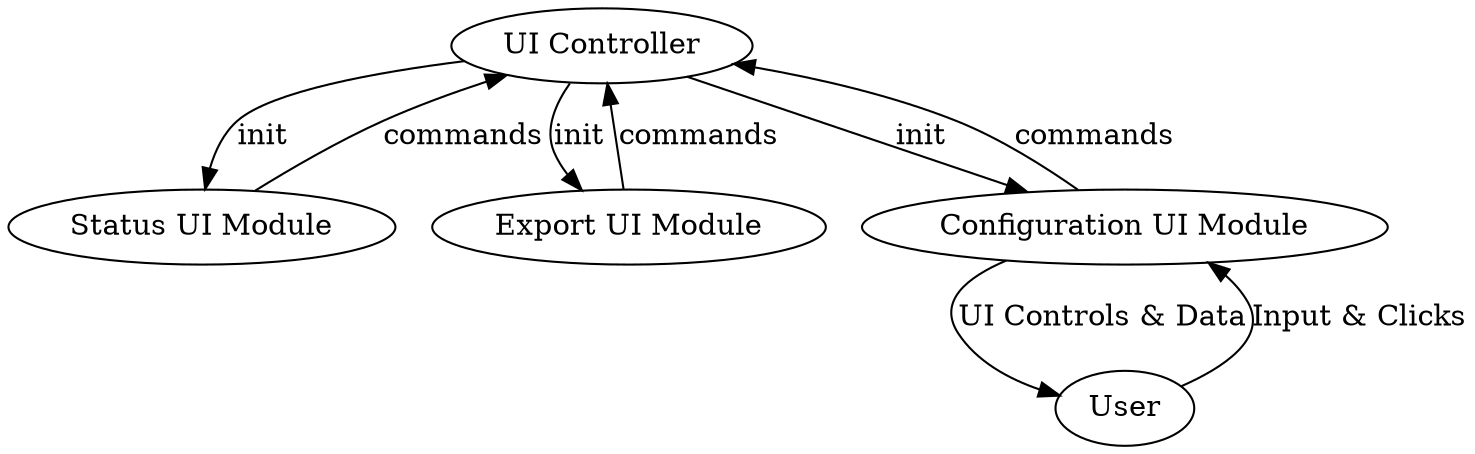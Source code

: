 digraph G{
	margin="0,0";
	rankdir=TB;
	node [ ];
	edge [style="solid",constant=false];
	color=gray;
	UI [label="UI Controller"];
	Status [label="Status UI Module"];
	Export [label="Export UI Module"];
	Configuration [label="Configuration UI Module"];


	UI->Status [label="init"];
	UI->Export [label="init"];
	UI->Configuration [label="init"];

	Status->UI [label="commands"];
	Export->UI [label="commands"];
	Configuration->UI [label="commands"];

	Configuration->User[label="UI Controls & Data"];
	User->Configuration[label="Input & Clicks"];
}